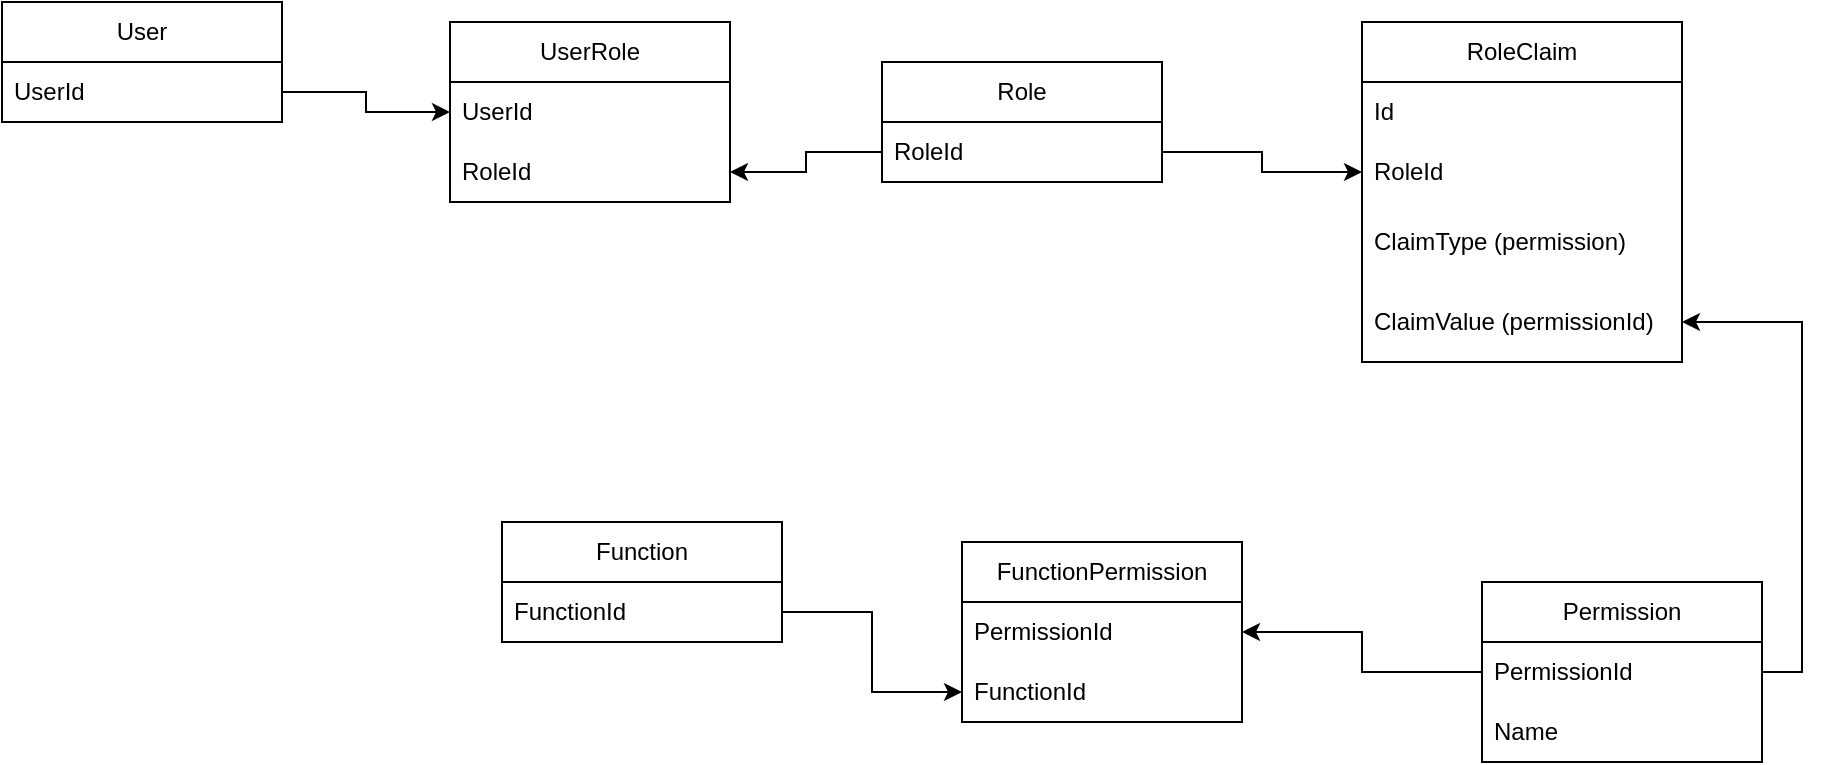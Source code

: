 <mxfile version="24.2.7" type="device">
  <diagram id="C5RBs43oDa-KdzZeNtuy" name="Page-1">
    <mxGraphModel dx="988" dy="523" grid="1" gridSize="10" guides="1" tooltips="1" connect="1" arrows="1" fold="1" page="1" pageScale="1" pageWidth="827" pageHeight="1169" math="0" shadow="0">
      <root>
        <mxCell id="WIyWlLk6GJQsqaUBKTNV-0" />
        <mxCell id="WIyWlLk6GJQsqaUBKTNV-1" parent="WIyWlLk6GJQsqaUBKTNV-0" />
        <mxCell id="76q9tZXxSuDLLv7EZNbk-0" value="User" style="swimlane;fontStyle=0;childLayout=stackLayout;horizontal=1;startSize=30;horizontalStack=0;resizeParent=1;resizeParentMax=0;resizeLast=0;collapsible=1;marginBottom=0;whiteSpace=wrap;html=1;" vertex="1" parent="WIyWlLk6GJQsqaUBKTNV-1">
          <mxGeometry x="120" y="280" width="140" height="60" as="geometry" />
        </mxCell>
        <mxCell id="76q9tZXxSuDLLv7EZNbk-1" value="UserId" style="text;strokeColor=none;fillColor=none;align=left;verticalAlign=middle;spacingLeft=4;spacingRight=4;overflow=hidden;points=[[0,0.5],[1,0.5]];portConstraint=eastwest;rotatable=0;whiteSpace=wrap;html=1;" vertex="1" parent="76q9tZXxSuDLLv7EZNbk-0">
          <mxGeometry y="30" width="140" height="30" as="geometry" />
        </mxCell>
        <mxCell id="76q9tZXxSuDLLv7EZNbk-4" value="Role" style="swimlane;fontStyle=0;childLayout=stackLayout;horizontal=1;startSize=30;horizontalStack=0;resizeParent=1;resizeParentMax=0;resizeLast=0;collapsible=1;marginBottom=0;whiteSpace=wrap;html=1;" vertex="1" parent="WIyWlLk6GJQsqaUBKTNV-1">
          <mxGeometry x="560" y="310" width="140" height="60" as="geometry" />
        </mxCell>
        <mxCell id="76q9tZXxSuDLLv7EZNbk-5" value="RoleId" style="text;strokeColor=none;fillColor=none;align=left;verticalAlign=middle;spacingLeft=4;spacingRight=4;overflow=hidden;points=[[0,0.5],[1,0.5]];portConstraint=eastwest;rotatable=0;whiteSpace=wrap;html=1;" vertex="1" parent="76q9tZXxSuDLLv7EZNbk-4">
          <mxGeometry y="30" width="140" height="30" as="geometry" />
        </mxCell>
        <mxCell id="76q9tZXxSuDLLv7EZNbk-6" value="UserRole" style="swimlane;fontStyle=0;childLayout=stackLayout;horizontal=1;startSize=30;horizontalStack=0;resizeParent=1;resizeParentMax=0;resizeLast=0;collapsible=1;marginBottom=0;whiteSpace=wrap;html=1;" vertex="1" parent="WIyWlLk6GJQsqaUBKTNV-1">
          <mxGeometry x="344" y="290" width="140" height="90" as="geometry" />
        </mxCell>
        <mxCell id="76q9tZXxSuDLLv7EZNbk-7" value="UserId" style="text;strokeColor=none;fillColor=none;align=left;verticalAlign=middle;spacingLeft=4;spacingRight=4;overflow=hidden;points=[[0,0.5],[1,0.5]];portConstraint=eastwest;rotatable=0;whiteSpace=wrap;html=1;" vertex="1" parent="76q9tZXxSuDLLv7EZNbk-6">
          <mxGeometry y="30" width="140" height="30" as="geometry" />
        </mxCell>
        <mxCell id="76q9tZXxSuDLLv7EZNbk-8" value="RoleId" style="text;strokeColor=none;fillColor=none;align=left;verticalAlign=middle;spacingLeft=4;spacingRight=4;overflow=hidden;points=[[0,0.5],[1,0.5]];portConstraint=eastwest;rotatable=0;whiteSpace=wrap;html=1;" vertex="1" parent="76q9tZXxSuDLLv7EZNbk-6">
          <mxGeometry y="60" width="140" height="30" as="geometry" />
        </mxCell>
        <mxCell id="76q9tZXxSuDLLv7EZNbk-10" value="RoleClaim" style="swimlane;fontStyle=0;childLayout=stackLayout;horizontal=1;startSize=30;horizontalStack=0;resizeParent=1;resizeParentMax=0;resizeLast=0;collapsible=1;marginBottom=0;whiteSpace=wrap;html=1;" vertex="1" parent="WIyWlLk6GJQsqaUBKTNV-1">
          <mxGeometry x="800" y="290" width="160" height="170" as="geometry" />
        </mxCell>
        <mxCell id="76q9tZXxSuDLLv7EZNbk-11" value="Id" style="text;strokeColor=none;fillColor=none;align=left;verticalAlign=middle;spacingLeft=4;spacingRight=4;overflow=hidden;points=[[0,0.5],[1,0.5]];portConstraint=eastwest;rotatable=0;whiteSpace=wrap;html=1;" vertex="1" parent="76q9tZXxSuDLLv7EZNbk-10">
          <mxGeometry y="30" width="160" height="30" as="geometry" />
        </mxCell>
        <mxCell id="76q9tZXxSuDLLv7EZNbk-12" value="RoleId" style="text;strokeColor=none;fillColor=none;align=left;verticalAlign=middle;spacingLeft=4;spacingRight=4;overflow=hidden;points=[[0,0.5],[1,0.5]];portConstraint=eastwest;rotatable=0;whiteSpace=wrap;html=1;" vertex="1" parent="76q9tZXxSuDLLv7EZNbk-10">
          <mxGeometry y="60" width="160" height="30" as="geometry" />
        </mxCell>
        <mxCell id="76q9tZXxSuDLLv7EZNbk-13" value="ClaimType (permission)" style="text;strokeColor=none;fillColor=none;align=left;verticalAlign=middle;spacingLeft=4;spacingRight=4;overflow=hidden;points=[[0,0.5],[1,0.5]];portConstraint=eastwest;rotatable=0;whiteSpace=wrap;html=1;" vertex="1" parent="76q9tZXxSuDLLv7EZNbk-10">
          <mxGeometry y="90" width="160" height="40" as="geometry" />
        </mxCell>
        <mxCell id="76q9tZXxSuDLLv7EZNbk-15" value="ClaimValue (permissionId)" style="text;strokeColor=none;fillColor=none;align=left;verticalAlign=middle;spacingLeft=4;spacingRight=4;overflow=hidden;points=[[0,0.5],[1,0.5]];portConstraint=eastwest;rotatable=0;whiteSpace=wrap;html=1;" vertex="1" parent="76q9tZXxSuDLLv7EZNbk-10">
          <mxGeometry y="130" width="160" height="40" as="geometry" />
        </mxCell>
        <mxCell id="76q9tZXxSuDLLv7EZNbk-16" value="Permission" style="swimlane;fontStyle=0;childLayout=stackLayout;horizontal=1;startSize=30;horizontalStack=0;resizeParent=1;resizeParentMax=0;resizeLast=0;collapsible=1;marginBottom=0;whiteSpace=wrap;html=1;" vertex="1" parent="WIyWlLk6GJQsqaUBKTNV-1">
          <mxGeometry x="860" y="570" width="140" height="90" as="geometry" />
        </mxCell>
        <mxCell id="76q9tZXxSuDLLv7EZNbk-17" value="PermissionId" style="text;strokeColor=none;fillColor=none;align=left;verticalAlign=middle;spacingLeft=4;spacingRight=4;overflow=hidden;points=[[0,0.5],[1,0.5]];portConstraint=eastwest;rotatable=0;whiteSpace=wrap;html=1;" vertex="1" parent="76q9tZXxSuDLLv7EZNbk-16">
          <mxGeometry y="30" width="140" height="30" as="geometry" />
        </mxCell>
        <mxCell id="76q9tZXxSuDLLv7EZNbk-18" value="Name" style="text;strokeColor=none;fillColor=none;align=left;verticalAlign=middle;spacingLeft=4;spacingRight=4;overflow=hidden;points=[[0,0.5],[1,0.5]];portConstraint=eastwest;rotatable=0;whiteSpace=wrap;html=1;" vertex="1" parent="76q9tZXxSuDLLv7EZNbk-16">
          <mxGeometry y="60" width="140" height="30" as="geometry" />
        </mxCell>
        <mxCell id="76q9tZXxSuDLLv7EZNbk-21" value="FunctionPermission" style="swimlane;fontStyle=0;childLayout=stackLayout;horizontal=1;startSize=30;horizontalStack=0;resizeParent=1;resizeParentMax=0;resizeLast=0;collapsible=1;marginBottom=0;whiteSpace=wrap;html=1;" vertex="1" parent="WIyWlLk6GJQsqaUBKTNV-1">
          <mxGeometry x="600" y="550" width="140" height="90" as="geometry" />
        </mxCell>
        <mxCell id="76q9tZXxSuDLLv7EZNbk-22" value="PermissionId" style="text;strokeColor=none;fillColor=none;align=left;verticalAlign=middle;spacingLeft=4;spacingRight=4;overflow=hidden;points=[[0,0.5],[1,0.5]];portConstraint=eastwest;rotatable=0;whiteSpace=wrap;html=1;" vertex="1" parent="76q9tZXxSuDLLv7EZNbk-21">
          <mxGeometry y="30" width="140" height="30" as="geometry" />
        </mxCell>
        <mxCell id="76q9tZXxSuDLLv7EZNbk-23" value="FunctionId" style="text;strokeColor=none;fillColor=none;align=left;verticalAlign=middle;spacingLeft=4;spacingRight=4;overflow=hidden;points=[[0,0.5],[1,0.5]];portConstraint=eastwest;rotatable=0;whiteSpace=wrap;html=1;" vertex="1" parent="76q9tZXxSuDLLv7EZNbk-21">
          <mxGeometry y="60" width="140" height="30" as="geometry" />
        </mxCell>
        <mxCell id="76q9tZXxSuDLLv7EZNbk-25" value="Function" style="swimlane;fontStyle=0;childLayout=stackLayout;horizontal=1;startSize=30;horizontalStack=0;resizeParent=1;resizeParentMax=0;resizeLast=0;collapsible=1;marginBottom=0;whiteSpace=wrap;html=1;" vertex="1" parent="WIyWlLk6GJQsqaUBKTNV-1">
          <mxGeometry x="370" y="540" width="140" height="60" as="geometry" />
        </mxCell>
        <mxCell id="76q9tZXxSuDLLv7EZNbk-26" value="FunctionId" style="text;strokeColor=none;fillColor=none;align=left;verticalAlign=middle;spacingLeft=4;spacingRight=4;overflow=hidden;points=[[0,0.5],[1,0.5]];portConstraint=eastwest;rotatable=0;whiteSpace=wrap;html=1;" vertex="1" parent="76q9tZXxSuDLLv7EZNbk-25">
          <mxGeometry y="30" width="140" height="30" as="geometry" />
        </mxCell>
        <mxCell id="76q9tZXxSuDLLv7EZNbk-29" style="edgeStyle=orthogonalEdgeStyle;rounded=0;orthogonalLoop=1;jettySize=auto;html=1;exitX=1;exitY=0.5;exitDx=0;exitDy=0;" edge="1" parent="WIyWlLk6GJQsqaUBKTNV-1" source="76q9tZXxSuDLLv7EZNbk-1" target="76q9tZXxSuDLLv7EZNbk-7">
          <mxGeometry relative="1" as="geometry" />
        </mxCell>
        <mxCell id="76q9tZXxSuDLLv7EZNbk-30" style="edgeStyle=orthogonalEdgeStyle;rounded=0;orthogonalLoop=1;jettySize=auto;html=1;exitX=0;exitY=0.5;exitDx=0;exitDy=0;" edge="1" parent="WIyWlLk6GJQsqaUBKTNV-1" source="76q9tZXxSuDLLv7EZNbk-5" target="76q9tZXxSuDLLv7EZNbk-8">
          <mxGeometry relative="1" as="geometry" />
        </mxCell>
        <mxCell id="76q9tZXxSuDLLv7EZNbk-31" style="edgeStyle=orthogonalEdgeStyle;rounded=0;orthogonalLoop=1;jettySize=auto;html=1;exitX=1;exitY=0.5;exitDx=0;exitDy=0;" edge="1" parent="WIyWlLk6GJQsqaUBKTNV-1" source="76q9tZXxSuDLLv7EZNbk-5" target="76q9tZXxSuDLLv7EZNbk-12">
          <mxGeometry relative="1" as="geometry" />
        </mxCell>
        <mxCell id="76q9tZXxSuDLLv7EZNbk-33" style="edgeStyle=orthogonalEdgeStyle;rounded=0;orthogonalLoop=1;jettySize=auto;html=1;exitX=0;exitY=0.5;exitDx=0;exitDy=0;" edge="1" parent="WIyWlLk6GJQsqaUBKTNV-1" source="76q9tZXxSuDLLv7EZNbk-17" target="76q9tZXxSuDLLv7EZNbk-22">
          <mxGeometry relative="1" as="geometry" />
        </mxCell>
        <mxCell id="76q9tZXxSuDLLv7EZNbk-34" style="edgeStyle=orthogonalEdgeStyle;rounded=0;orthogonalLoop=1;jettySize=auto;html=1;exitX=1;exitY=0.5;exitDx=0;exitDy=0;" edge="1" parent="WIyWlLk6GJQsqaUBKTNV-1" source="76q9tZXxSuDLLv7EZNbk-26" target="76q9tZXxSuDLLv7EZNbk-23">
          <mxGeometry relative="1" as="geometry" />
        </mxCell>
        <mxCell id="76q9tZXxSuDLLv7EZNbk-35" style="edgeStyle=orthogonalEdgeStyle;rounded=0;orthogonalLoop=1;jettySize=auto;html=1;exitX=1;exitY=0.5;exitDx=0;exitDy=0;" edge="1" parent="WIyWlLk6GJQsqaUBKTNV-1" source="76q9tZXxSuDLLv7EZNbk-17" target="76q9tZXxSuDLLv7EZNbk-15">
          <mxGeometry relative="1" as="geometry" />
        </mxCell>
      </root>
    </mxGraphModel>
  </diagram>
</mxfile>

